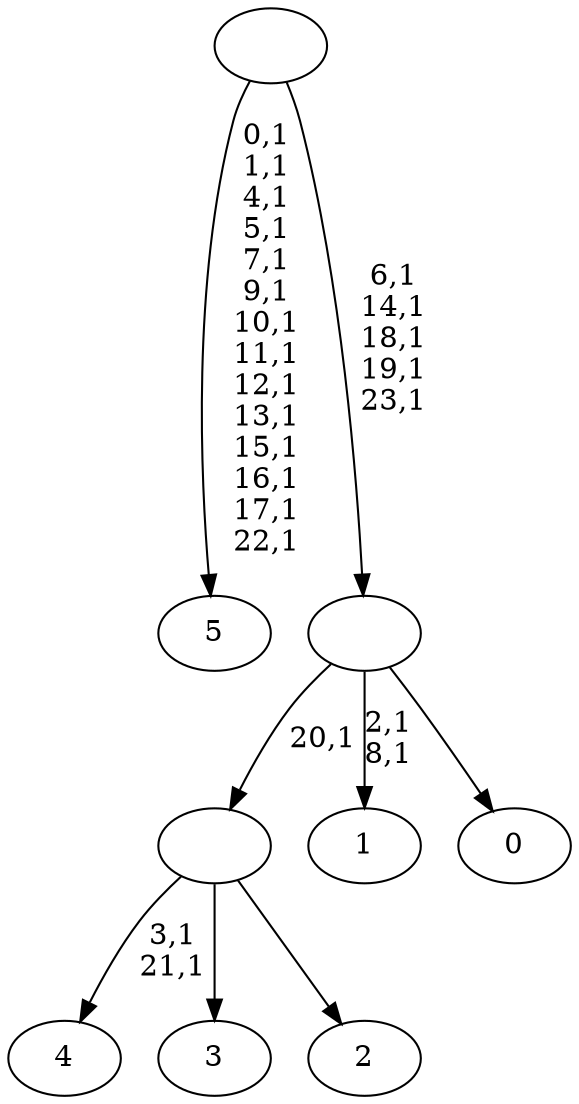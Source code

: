 digraph T {
	30 [label="5"]
	15 [label="4"]
	12 [label="3"]
	11 [label="2"]
	10 [label=""]
	9 [label="1"]
	6 [label="0"]
	5 [label=""]
	0 [label=""]
	10 -> 15 [label="3,1\n21,1"]
	10 -> 12 [label=""]
	10 -> 11 [label=""]
	5 -> 9 [label="2,1\n8,1"]
	5 -> 10 [label="20,1"]
	5 -> 6 [label=""]
	0 -> 5 [label="6,1\n14,1\n18,1\n19,1\n23,1"]
	0 -> 30 [label="0,1\n1,1\n4,1\n5,1\n7,1\n9,1\n10,1\n11,1\n12,1\n13,1\n15,1\n16,1\n17,1\n22,1"]
}

